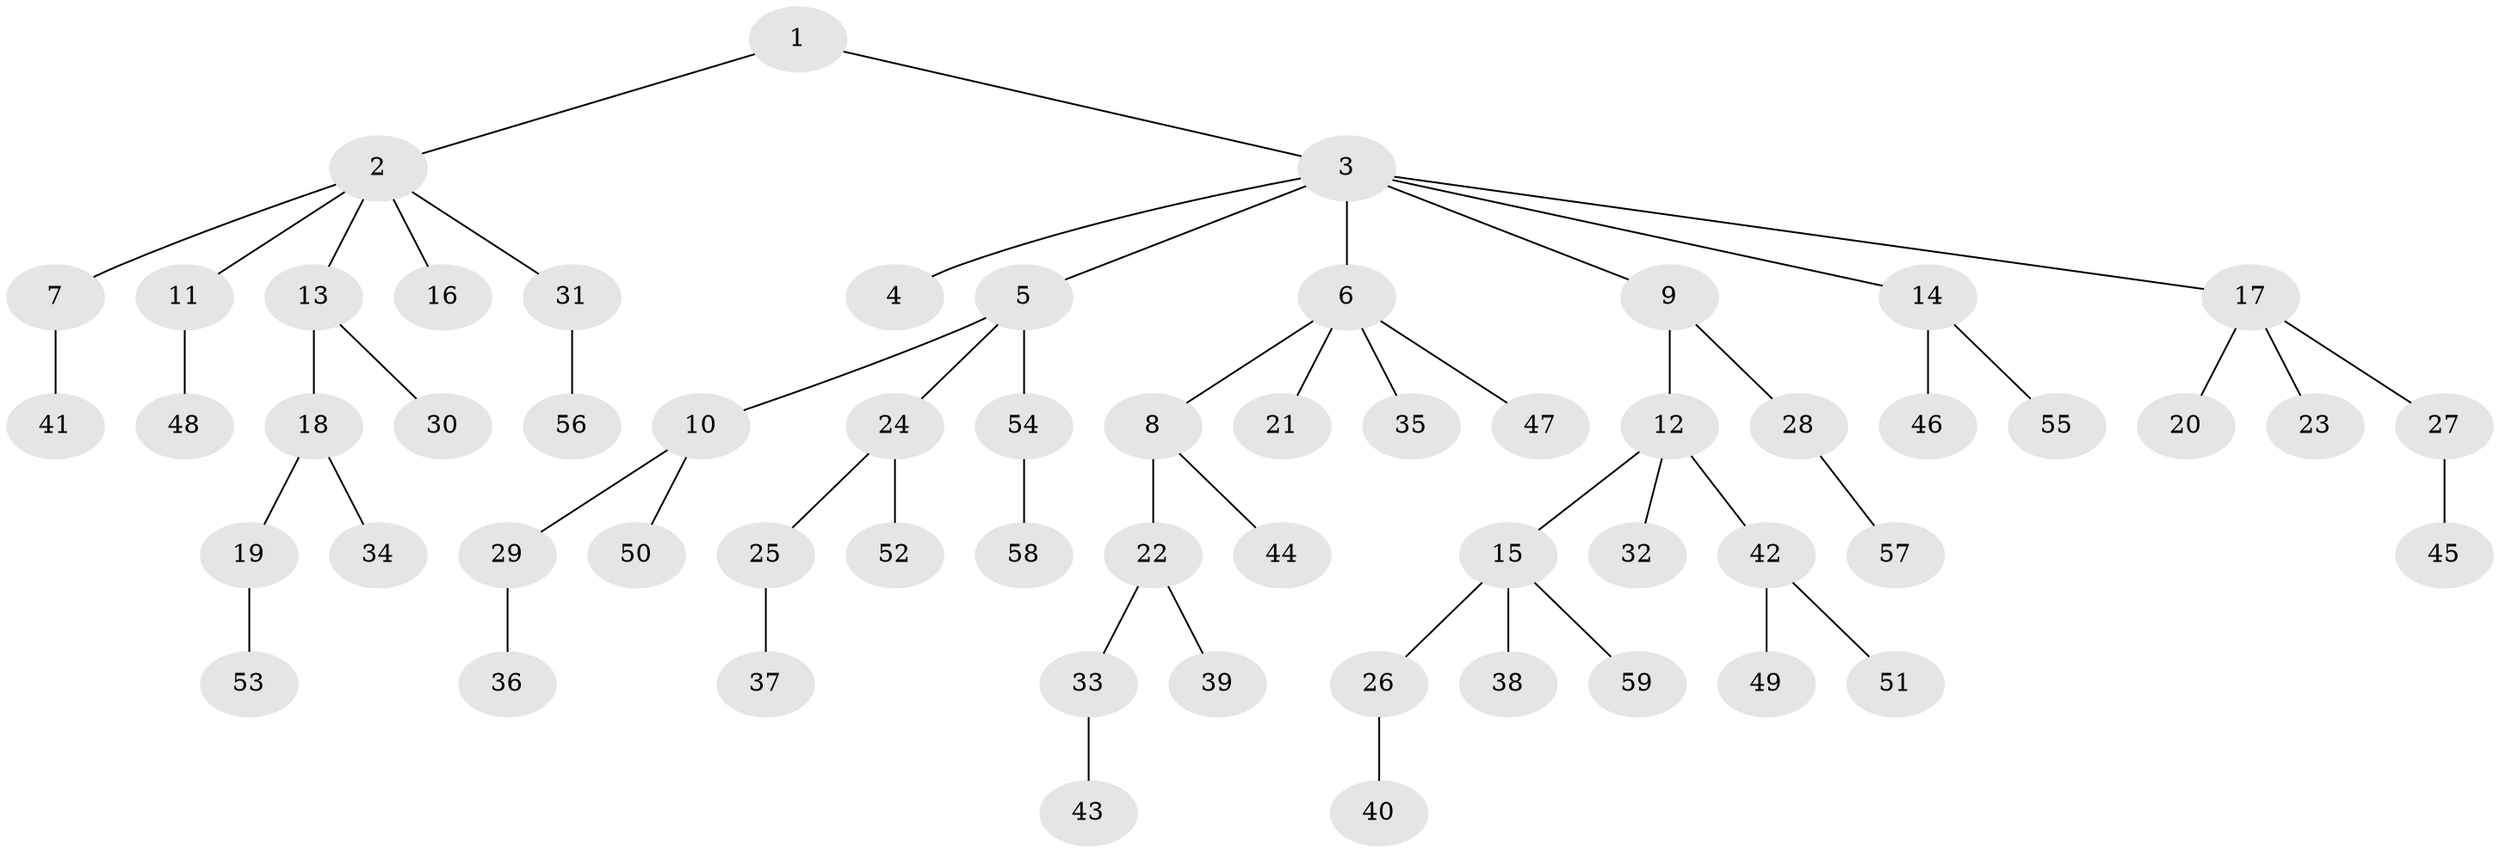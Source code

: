 // Generated by graph-tools (version 1.1) at 2025/53/03/09/25 04:53:12]
// undirected, 59 vertices, 58 edges
graph export_dot {
graph [start="1"]
  node [color=gray90,style=filled];
  1;
  2;
  3;
  4;
  5;
  6;
  7;
  8;
  9;
  10;
  11;
  12;
  13;
  14;
  15;
  16;
  17;
  18;
  19;
  20;
  21;
  22;
  23;
  24;
  25;
  26;
  27;
  28;
  29;
  30;
  31;
  32;
  33;
  34;
  35;
  36;
  37;
  38;
  39;
  40;
  41;
  42;
  43;
  44;
  45;
  46;
  47;
  48;
  49;
  50;
  51;
  52;
  53;
  54;
  55;
  56;
  57;
  58;
  59;
  1 -- 2;
  1 -- 3;
  2 -- 7;
  2 -- 11;
  2 -- 13;
  2 -- 16;
  2 -- 31;
  3 -- 4;
  3 -- 5;
  3 -- 6;
  3 -- 9;
  3 -- 14;
  3 -- 17;
  5 -- 10;
  5 -- 24;
  5 -- 54;
  6 -- 8;
  6 -- 21;
  6 -- 35;
  6 -- 47;
  7 -- 41;
  8 -- 22;
  8 -- 44;
  9 -- 12;
  9 -- 28;
  10 -- 29;
  10 -- 50;
  11 -- 48;
  12 -- 15;
  12 -- 32;
  12 -- 42;
  13 -- 18;
  13 -- 30;
  14 -- 46;
  14 -- 55;
  15 -- 26;
  15 -- 38;
  15 -- 59;
  17 -- 20;
  17 -- 23;
  17 -- 27;
  18 -- 19;
  18 -- 34;
  19 -- 53;
  22 -- 33;
  22 -- 39;
  24 -- 25;
  24 -- 52;
  25 -- 37;
  26 -- 40;
  27 -- 45;
  28 -- 57;
  29 -- 36;
  31 -- 56;
  33 -- 43;
  42 -- 49;
  42 -- 51;
  54 -- 58;
}
